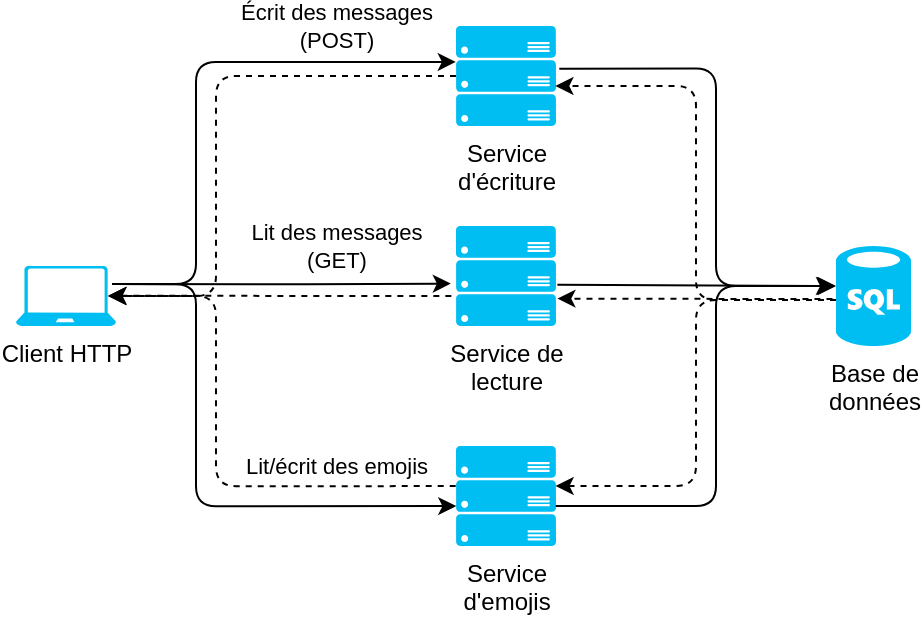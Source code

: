 <mxfile version="14.4.3" type="device"><diagram id="hgKMzffdjP7wMpuV3e5r" name="Page-1"><mxGraphModel dx="689" dy="369" grid="1" gridSize="10" guides="1" tooltips="1" connect="1" arrows="1" fold="1" page="1" pageScale="1" pageWidth="850" pageHeight="1100" math="0" shadow="0"><root><mxCell id="0"/><mxCell id="1" parent="0"/><mxCell id="FD23MbmTOf5WjTjYxofJ-1" value="Client HTTP" style="verticalLabelPosition=bottom;html=1;verticalAlign=top;align=center;strokeColor=none;fillColor=#00BEF2;shape=mxgraph.azure.laptop;pointerEvents=1;" parent="1" vertex="1"><mxGeometry x="80" y="320" width="50" height="30" as="geometry"/></mxCell><mxCell id="FD23MbmTOf5WjTjYxofJ-2" value="" style="endArrow=classic;html=1;exitX=0.96;exitY=0.3;exitDx=0;exitDy=0;exitPerimeter=0;entryX=-0.002;entryY=0.359;entryDx=0;entryDy=0;entryPerimeter=0;edgeStyle=orthogonalEdgeStyle;" parent="1" source="FD23MbmTOf5WjTjYxofJ-1" target="FD23MbmTOf5WjTjYxofJ-7" edge="1"><mxGeometry width="50" height="50" relative="1" as="geometry"><mxPoint x="400" y="420" as="sourcePoint"/><mxPoint x="259" y="335" as="targetPoint"/><Array as="points"><mxPoint x="170" y="329"/><mxPoint x="170" y="218"/></Array></mxGeometry></mxCell><mxCell id="BVelakfelMz7CEoI4x5Y-1" value="Lit des messages&lt;br&gt;(GET)" style="edgeLabel;html=1;align=center;verticalAlign=middle;resizable=0;points=[];" parent="FD23MbmTOf5WjTjYxofJ-2" vertex="1" connectable="0"><mxGeometry x="-0.155" relative="1" as="geometry"><mxPoint x="70" y="58.67" as="offset"/></mxGeometry></mxCell><mxCell id="BVelakfelMz7CEoI4x5Y-3" style="edgeStyle=orthogonalEdgeStyle;rounded=1;orthogonalLoop=1;jettySize=auto;html=1;exitX=0;exitY=0.5;exitDx=0;exitDy=0;exitPerimeter=0;entryX=0.92;entryY=0.5;entryDx=0;entryDy=0;entryPerimeter=0;dashed=1;" parent="1" source="FD23MbmTOf5WjTjYxofJ-7" target="FD23MbmTOf5WjTjYxofJ-1" edge="1"><mxGeometry relative="1" as="geometry"><Array as="points"><mxPoint x="180" y="225"/><mxPoint x="180" y="335"/></Array></mxGeometry></mxCell><mxCell id="FD23MbmTOf5WjTjYxofJ-7" value="Service&lt;br&gt;d'écriture" style="verticalLabelPosition=bottom;html=1;verticalAlign=top;align=center;strokeColor=none;fillColor=#00BEF2;shape=mxgraph.azure.server_rack;" parent="1" vertex="1"><mxGeometry x="300" y="200" width="50" height="50" as="geometry"/></mxCell><mxCell id="BVelakfelMz7CEoI4x5Y-15" value="Base de&lt;br&gt;données" style="verticalLabelPosition=bottom;html=1;verticalAlign=top;align=center;strokeColor=none;fillColor=#00BEF2;shape=mxgraph.azure.sql_database;shadow=0;sketch=0;" parent="1" vertex="1"><mxGeometry x="490" y="310" width="37.5" height="50" as="geometry"/></mxCell><mxCell id="BVelakfelMz7CEoI4x5Y-17" style="edgeStyle=orthogonalEdgeStyle;rounded=1;orthogonalLoop=1;jettySize=auto;html=1;exitX=1.033;exitY=0.427;exitDx=0;exitDy=0;exitPerimeter=0;entryX=-0.011;entryY=0.399;entryDx=0;entryDy=0;entryPerimeter=0;shadow=0;startArrow=none;startFill=0;endArrow=classic;endFill=1;" parent="1" source="FD23MbmTOf5WjTjYxofJ-7" target="BVelakfelMz7CEoI4x5Y-15" edge="1"><mxGeometry relative="1" as="geometry"><mxPoint x="350" y="330" as="sourcePoint"/><mxPoint x="470" y="330" as="targetPoint"/><Array as="points"><mxPoint x="430" y="221"/><mxPoint x="430" y="330"/></Array></mxGeometry></mxCell><mxCell id="BVelakfelMz7CEoI4x5Y-19" value="Service&lt;br&gt;d'emojis" style="verticalLabelPosition=bottom;html=1;verticalAlign=top;align=center;strokeColor=none;fillColor=#00BEF2;shape=mxgraph.azure.server_rack;" parent="1" vertex="1"><mxGeometry x="300" y="410" width="50" height="50" as="geometry"/></mxCell><mxCell id="BVelakfelMz7CEoI4x5Y-20" value="" style="endArrow=classic;html=1;exitX=0.96;exitY=0.3;exitDx=0;exitDy=0;exitPerimeter=0;entryX=0.003;entryY=0.601;entryDx=0;entryDy=0;entryPerimeter=0;edgeStyle=orthogonalEdgeStyle;" parent="1" target="BVelakfelMz7CEoI4x5Y-19" edge="1"><mxGeometry width="50" height="50" relative="1" as="geometry"><mxPoint x="128.1" y="329.05" as="sourcePoint"/><mxPoint x="300" y="278" as="targetPoint"/><Array as="points"><mxPoint x="170" y="329"/><mxPoint x="170" y="440"/></Array></mxGeometry></mxCell><mxCell id="BVelakfelMz7CEoI4x5Y-21" value="Écrit des messages&lt;br&gt;(POST)" style="edgeLabel;html=1;align=center;verticalAlign=middle;resizable=0;points=[];" parent="BVelakfelMz7CEoI4x5Y-20" vertex="1" connectable="0"><mxGeometry x="-0.155" relative="1" as="geometry"><mxPoint x="70" y="-206.77" as="offset"/></mxGeometry></mxCell><mxCell id="BVelakfelMz7CEoI4x5Y-22" style="edgeStyle=orthogonalEdgeStyle;rounded=1;orthogonalLoop=1;jettySize=auto;html=1;entryX=0.92;entryY=0.5;entryDx=0;entryDy=0;entryPerimeter=0;dashed=1;exitX=-0.003;exitY=0.401;exitDx=0;exitDy=0;exitPerimeter=0;" parent="1" source="BVelakfelMz7CEoI4x5Y-19" edge="1"><mxGeometry relative="1" as="geometry"><mxPoint x="300" y="395" as="sourcePoint"/><mxPoint x="126" y="335" as="targetPoint"/><Array as="points"><mxPoint x="180" y="430"/><mxPoint x="180" y="335"/></Array></mxGeometry></mxCell><mxCell id="BVelakfelMz7CEoI4x5Y-24" style="edgeStyle=orthogonalEdgeStyle;rounded=1;orthogonalLoop=1;jettySize=auto;html=1;exitX=0;exitY=0.5;exitDx=0;exitDy=0;exitPerimeter=0;shadow=0;startArrow=none;startFill=0;endArrow=classic;endFill=1;dashed=1;entryX=0.993;entryY=0.607;entryDx=0;entryDy=0;entryPerimeter=0;" parent="1" target="FD23MbmTOf5WjTjYxofJ-7" edge="1"><mxGeometry relative="1" as="geometry"><mxPoint x="490" y="337" as="sourcePoint"/><mxPoint x="350" y="292" as="targetPoint"/><Array as="points"><mxPoint x="420" y="337"/><mxPoint x="420" y="230"/><mxPoint x="350" y="230"/></Array></mxGeometry></mxCell><mxCell id="BVelakfelMz7CEoI4x5Y-25" style="edgeStyle=orthogonalEdgeStyle;rounded=1;orthogonalLoop=1;jettySize=auto;html=1;shadow=0;startArrow=none;startFill=0;endArrow=classic;endFill=1;dashed=1;entryX=0.996;entryY=0.4;entryDx=0;entryDy=0;entryPerimeter=0;" parent="1" target="BVelakfelMz7CEoI4x5Y-19" edge="1"><mxGeometry relative="1" as="geometry"><mxPoint x="490" y="337" as="sourcePoint"/><mxPoint x="351" y="390" as="targetPoint"/><Array as="points"><mxPoint x="420" y="337"/><mxPoint x="420" y="430"/></Array></mxGeometry></mxCell><mxCell id="BVelakfelMz7CEoI4x5Y-26" style="edgeStyle=orthogonalEdgeStyle;rounded=1;orthogonalLoop=1;jettySize=auto;html=1;exitX=0.998;exitY=0.6;exitDx=0;exitDy=0;exitPerimeter=0;shadow=0;startArrow=none;startFill=0;endArrow=classic;endFill=1;" parent="1" source="BVelakfelMz7CEoI4x5Y-19" edge="1"><mxGeometry relative="1" as="geometry"><mxPoint x="361.65" y="291.35" as="sourcePoint"/><mxPoint x="490" y="330" as="targetPoint"/><Array as="points"><mxPoint x="430" y="440"/><mxPoint x="430" y="330"/></Array></mxGeometry></mxCell><mxCell id="FXggscpx-n0OJ4NOKJRM-1" value="Service de&lt;br&gt;lecture" style="verticalLabelPosition=bottom;html=1;verticalAlign=top;align=center;strokeColor=none;fillColor=#00BEF2;shape=mxgraph.azure.server_rack;" parent="1" vertex="1"><mxGeometry x="300" y="300" width="50" height="50" as="geometry"/></mxCell><mxCell id="FXggscpx-n0OJ4NOKJRM-2" value="" style="endArrow=classic;html=1;exitX=0.976;exitY=0.302;exitDx=0;exitDy=0;exitPerimeter=0;edgeStyle=orthogonalEdgeStyle;entryX=-0.052;entryY=0.576;entryDx=0;entryDy=0;entryPerimeter=0;" parent="1" source="FD23MbmTOf5WjTjYxofJ-1" target="FXggscpx-n0OJ4NOKJRM-1" edge="1"><mxGeometry width="50" height="50" relative="1" as="geometry"><mxPoint x="230" y="340" as="sourcePoint"/><mxPoint x="280" y="329" as="targetPoint"/></mxGeometry></mxCell><mxCell id="FXggscpx-n0OJ4NOKJRM-4" value="" style="endArrow=none;dashed=1;html=1;strokeWidth=1;entryX=0;entryY=0.8;entryDx=0;entryDy=0;entryPerimeter=0;exitX=0.926;exitY=0.663;exitDx=0;exitDy=0;exitPerimeter=0;rounded=0;startArrow=classic;startFill=1;" parent="1" edge="1"><mxGeometry width="50" height="50" relative="1" as="geometry"><mxPoint x="126.3" y="334.89" as="sourcePoint"/><mxPoint x="300" y="335" as="targetPoint"/></mxGeometry></mxCell><mxCell id="FXggscpx-n0OJ4NOKJRM-5" value="" style="endArrow=classic;html=1;dashed=1;strokeWidth=1;exitX=-0.047;exitY=0.531;exitDx=0;exitDy=0;exitPerimeter=0;entryX=1.014;entryY=0.726;entryDx=0;entryDy=0;entryPerimeter=0;" parent="1" source="BVelakfelMz7CEoI4x5Y-15" target="FXggscpx-n0OJ4NOKJRM-1" edge="1"><mxGeometry width="50" height="50" relative="1" as="geometry"><mxPoint x="390" y="340" as="sourcePoint"/><mxPoint x="440" y="290" as="targetPoint"/></mxGeometry></mxCell><mxCell id="FXggscpx-n0OJ4NOKJRM-7" value="" style="endArrow=classic;html=1;strokeWidth=1;exitX=1.014;exitY=0.587;exitDx=0;exitDy=0;exitPerimeter=0;" parent="1" source="FXggscpx-n0OJ4NOKJRM-1" edge="1"><mxGeometry width="50" height="50" relative="1" as="geometry"><mxPoint x="280" y="340" as="sourcePoint"/><mxPoint x="489" y="330" as="targetPoint"/></mxGeometry></mxCell><mxCell id="FXggscpx-n0OJ4NOKJRM-8" value="Lit/écrit des emojis" style="edgeLabel;html=1;align=center;verticalAlign=middle;resizable=0;points=[];" parent="1" vertex="1" connectable="0"><mxGeometry x="240.0" y="420" as="geometry"/></mxCell></root></mxGraphModel></diagram></mxfile>
